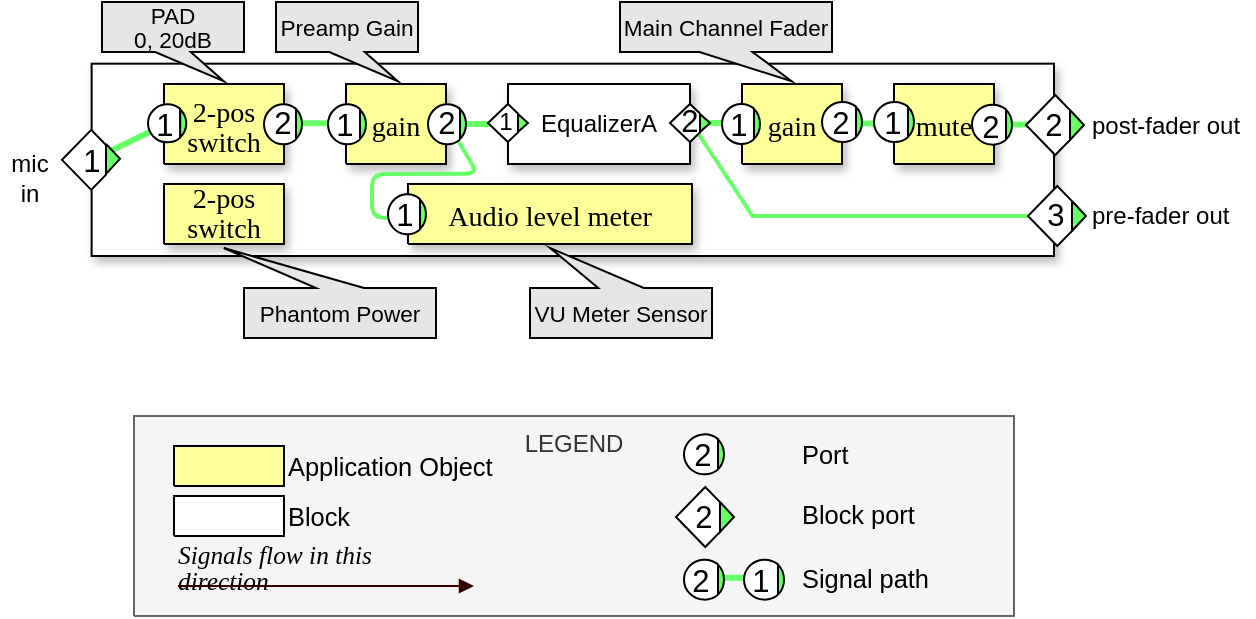 <mxfile version="19.0.3" type="device"><diagram name="Figure 3 &amp; 4" id="Signal_Flow"><mxGraphModel dx="670" dy="410" grid="1" gridSize="10" guides="1" tooltips="1" connect="1" arrows="1" fold="1" page="1" pageScale="1" pageWidth="850" pageHeight="1100" math="0" shadow="0"><root><mxCell id="0"/><mxCell id="1" parent="0"/><mxCell id="McbjARNoARhfpLXYjl_W-199" value="" style="rounded=0;whiteSpace=wrap;html=1;shadow=1;sketch=0;" parent="1" vertex="1"><mxGeometry x="158.81" y="263.84" width="481.19" height="96.16" as="geometry"/></mxCell><mxCell id="2" value="&lt;div style=&quot;font-size: 12px;&quot;&gt;&lt;p style=&quot;margin: 0px; text-indent: 0px; direction: ltr; font-size: 12px;&quot;&gt;&lt;font style=&quot;font-size: 12px; font-family: Arial; color: rgb(0, 0, 0); direction: ltr; letter-spacing: 0px; line-height: 100%; opacity: 1;&quot;&gt;post-fader out&lt;br style=&quot;font-size: 12px;&quot;&gt;&lt;/font&gt;&lt;/p&gt;&lt;/div&gt;" style="verticalAlign=middle;align=left;vsdxID=124;fillColor=none;gradientColor=none;shape=stencil(nZBLDoAgDERP0z3SIyjew0SURgSD+Lu9kMZoXLhwN9O+tukAlrNpJg1SzDH4QW/URgNYgZTkjA4UkwJUgGXng+6DX1zLfmoymdXo17xh5zmRJ6Q42BWCfc2oJfdAr+Yv+AP9Cb7OJ3H/2JG1HNGz/84klThPVCc=);strokeColor=none;spacingBottom=-1;points=[];labelBackgroundColor=none;rounded=0;html=1;whiteSpace=wrap;fontSize=12;" parent="1" vertex="1"><mxGeometry x="657" y="284" width="83" height="20" as="geometry"/></mxCell><mxCell id="4" value="&lt;div style=&quot;font-size: 1px&quot;&gt;&lt;font style=&quot;font-size:14.11px;font-family:Arial Narrow;color:#000000;direction:ltr;letter-spacing:0px;line-height:100%;opacity:1&quot;&gt;2-pos switch&lt;br&gt;&lt;/font&gt;&lt;/div&gt;" style="verticalAlign=middle;align=center;vsdxID=126;fillColor=#ffff99;gradientColor=none;shape=stencil(nZBLDoAgDERP0z3SIyjew0SURgSD+Lu9kMZoXLhwN9O+tukAlrNpJg1SzDH4QW/URgNYgZTkjA4UkwJUgGXng+6DX1zLfmoymdXo17xh5zmRJ6Q42BWCfc2oJfdAr+Yv+AP9Cb7OJ3H/2JG1HNGz/84klThPVCc=);strokeColor=#000000;spacingBottom=-1;spacingLeft=-3;spacingRight=-3;points=[[0.5,0,0]];labelBackgroundColor=none;rounded=0;html=1;whiteSpace=wrap;shadow=1;" parent="1" vertex="1"><mxGeometry x="195" y="274" width="60" height="40" as="geometry"/></mxCell><mxCell id="5" value="&lt;div style=&quot;font-size: 1px&quot;&gt;&lt;font style=&quot;font-size:14.11px;font-family:Arial Narrow;color:#000000;direction:ltr;letter-spacing:0px;line-height:100%;opacity:1&quot;&gt;gain&lt;br/&gt;&lt;/font&gt;&lt;/div&gt;" style="verticalAlign=middle;align=center;vsdxID=128;fillColor=#ffff99;gradientColor=none;shape=stencil(nZBLDoAgDERP0z3SIyjew0SURgSD+Lu9kMZoXLhwN9O+tukAlrNpJg1SzDH4QW/URgNYgZTkjA4UkwJUgGXng+6DX1zLfmoymdXo17xh5zmRJ6Q42BWCfc2oJfdAr+Yv+AP9Cb7OJ3H/2JG1HNGz/84klThPVCc=);strokeColor=#000000;spacingBottom=-1;spacingLeft=-3;spacingRight=-3;points=[[0.5,0,0]];labelBackgroundColor=#ffff99;rounded=0;html=1;whiteSpace=wrap;shadow=1;" parent="1" vertex="1"><mxGeometry x="286" y="274" width="50" height="40" as="geometry"/></mxCell><mxCell id="7" value="&lt;div style=&quot;font-size: 1px&quot;&gt;&lt;font style=&quot;font-size:14.11px;font-family:Arial Narrow;color:#000000;direction:ltr;letter-spacing:0px;line-height:100%;opacity:1&quot;&gt;gain&lt;br/&gt;&lt;/font&gt;&lt;/div&gt;" style="verticalAlign=middle;align=center;vsdxID=131;fillColor=#ffff99;gradientColor=none;shape=stencil(nZBLDoAgDERP0z3SIyjew0SURgSD+Lu9kMZoXLhwN9O+tukAlrNpJg1SzDH4QW/URgNYgZTkjA4UkwJUgGXng+6DX1zLfmoymdXo17xh5zmRJ6Q42BWCfc2oJfdAr+Yv+AP9Cb7OJ3H/2JG1HNGz/84klThPVCc=);strokeColor=#000000;spacingBottom=-1;spacingLeft=-3;spacingRight=-3;points=[[0.5,0,0]];labelBackgroundColor=#ffff99;rounded=0;html=1;whiteSpace=wrap;shadow=1;" parent="1" vertex="1"><mxGeometry x="484" y="274" width="50" height="40" as="geometry"/></mxCell><mxCell id="8" value="&lt;div style=&quot;font-size: 12px;&quot;&gt;&lt;font style=&quot;font-size: 12px; font-family: Arial; color: rgb(0, 0, 0); direction: ltr; letter-spacing: 0px; line-height: 100%; opacity: 1;&quot;&gt;mic&lt;br style=&quot;font-size: 12px;&quot;&gt;in&lt;br style=&quot;font-size: 12px;&quot;&gt;&lt;/font&gt;&lt;/div&gt;" style="verticalAlign=middle;align=center;vsdxID=134;fillColor=none;gradientColor=none;shape=stencil(nZBLDoAgDERP0z3SIyjew0SURgSD+Lu9kMZoXLhwN9O+tukAlrNpJg1SzDH4QW/URgNYgZTkjA4UkwJUgGXng+6DX1zLfmoymdXo17xh5zmRJ6Q42BWCfc2oJfdAr+Yv+AP9Cb7OJ3H/2JG1HNGz/84klThPVCc=);strokeColor=none;spacingBottom=-1;spacingLeft=-3;spacingRight=-3;points=[];labelBackgroundColor=none;rounded=0;html=1;whiteSpace=wrap;fontSize=12;" parent="1" vertex="1"><mxGeometry x="113" y="305" width="30" height="30" as="geometry"/></mxCell><mxCell id="9" value="&lt;div style=&quot;font-size: 1px&quot;&gt;&lt;font style=&quot;font-size:11.29px;font-family:Arial;color:#000000;direction:ltr;letter-spacing:0px;line-height:100%;opacity:1&quot;&gt;PAD&lt;br/&gt;0, 20dB&lt;br/&gt;&lt;/font&gt;&lt;/div&gt;" style="verticalAlign=middle;align=center;vsdxID=140;fillColor=#E6E6E6;gradientColor=none;shape=stencil(lZPRDoMgDEW/pq8EaZi+O/cfJuIkc2LQue3vByNzm4mkvLXl9AZuKWA5dfWoQPBptuai7rqZO8AjCKGHTlk9uwiwAixbY9XZmtvQhHysPemjq1m8wiP0cd8h+DNkmDP5LpwC2+thl+X74CpDYCVZ9SDoqhkny27RuAdbWiYorw8g0Z+c5kWULiTLs39cFgwxYYJR/YSLpzhCdzo+QRd8v3+r+z5sz+/5dl1cKawaVi8=);strokeColor=#000000;spacingBottom=-1;points=[];labelBackgroundColor=none;rounded=0;html=1;whiteSpace=wrap;" parent="1" vertex="1"><mxGeometry x="164" y="233" width="71" height="25" as="geometry"/></mxCell><mxCell id="10" value="&lt;div style=&quot;font-size: 1px&quot;&gt;&lt;font style=&quot;font-size:14.11px;font-family:Arial Narrow;color:#000000;direction:ltr;letter-spacing:0px;line-height:100%;opacity:1&quot;&gt;mute&lt;br/&gt;&lt;/font&gt;&lt;/div&gt;" style="verticalAlign=middle;align=center;vsdxID=141;fillColor=#ffff99;gradientColor=none;shape=stencil(nZBLDoAgDERP0z3SIyjew0SURgSD+Lu9kMZoXLhwN9O+tukAlrNpJg1SzDH4QW/URgNYgZTkjA4UkwJUgGXng+6DX1zLfmoymdXo17xh5zmRJ6Q42BWCfc2oJfdAr+Yv+AP9Cb7OJ3H/2JG1HNGz/84klThPVCc=);strokeColor=#000000;spacingBottom=-1;spacingLeft=-3;spacingRight=-3;points=[[1,0.5,0]];labelBackgroundColor=#ffff99;rounded=0;html=1;whiteSpace=wrap;shadow=1;" parent="1" vertex="1"><mxGeometry x="560" y="274" width="50" height="40" as="geometry"/></mxCell><mxCell id="11" value="&lt;div style=&quot;font-size: 1px&quot;&gt;&lt;font style=&quot;font-size:14.11px;font-family:Arial Narrow;color:#000000;direction:ltr;letter-spacing:0px;line-height:100%;opacity:1&quot;&gt;2-pos switch&lt;br/&gt;&lt;/font&gt;&lt;/div&gt;" style="verticalAlign=middle;align=center;vsdxID=147;fillColor=#ffff99;gradientColor=none;shape=stencil(nZBLDoAgDERP0z3SIyjew0SURgSD+Lu9kMZoXLhwN9O+tukAlrNpJg1SzDH4QW/URgNYgZTkjA4UkwJUgGXng+6DX1zLfmoymdXo17xh5zmRJ6Q42BWCfc2oJfdAr+Yv+AP9Cb7OJ3H/2JG1HNGz/84klThPVCc=);strokeColor=#000000;spacingBottom=2;spacingLeft=-3;spacingRight=-3;points=[[0.5,1,0]];labelBackgroundColor=none;rounded=0;html=1;whiteSpace=wrap;shadow=1;" parent="1" vertex="1"><mxGeometry x="195" y="324" width="60" height="30" as="geometry"/></mxCell><mxCell id="12" value="&lt;div style=&quot;font-size: 1px&quot;&gt;&lt;font style=&quot;font-size:11.29px;font-family:Arial;color:#000000;direction:ltr;letter-spacing:0px;line-height:100%;opacity:1&quot;&gt;Preamp Gain&lt;br/&gt;&lt;/font&gt;&lt;/div&gt;" style="verticalAlign=middle;align=center;vsdxID=148;fillColor=#E6E6E6;gradientColor=none;shape=stencil(lZPRDoMgDEW/pq8EaZi+O/cfJuIkc2LQue3vByNzm4mkvLXl9AZuKWA5dfWoQPBptuai7rqZO8AjCKGHTlk9uwiwAixbY9XZmtvQhHysPemjq1m8wiP0cd8h+DNkmDP5LpwC2+thl+X74CpDYCVZ9SDoqhkny27RuAdbWiYorw8g0Z+c5kWULiTLs39cFgwxYYJR/YSLpzhCdzo+QRd8v3+r+z5sz+/5dl1cKawaVi8=);strokeColor=#000000;spacingBottom=-1;points=[];labelBackgroundColor=none;rounded=0;html=1;whiteSpace=wrap;" parent="1" vertex="1"><mxGeometry x="251" y="233" width="71" height="25" as="geometry"/></mxCell><mxCell id="13" value="&lt;div style=&quot;font-size: 1px&quot;&gt;&lt;font style=&quot;font-size:11.29px;font-family:Arial;color:#000000;direction:ltr;letter-spacing:0px;line-height:100%;opacity:1&quot;&gt;Main Channel Fader&lt;br/&gt;&lt;/font&gt;&lt;/div&gt;" style="verticalAlign=middle;align=center;vsdxID=149;fillColor=#E6E6E6;gradientColor=none;shape=stencil(lZPdDsIgDIWfprcL0qDzes73WDImxDkWtvnz9oLEaUhGyl1bvp7AKQWsJtWMEjibZmuu8qHbWQGegHM9KGn17CLAGrDqjJUXa5ahDfnYeNJHN3P3Cs/Qx3wHZ6+Q4aEQn8I5sL0eNlm2Da4yBFaQVfecrrpjZNkYTXsQ0yJDeX0Aif7mNC+SdMmKY4SLskDMmGBSP+PiOY7QnU5P0AW/79/pvg/b838er4srhVXD+g0=);strokeColor=#000000;spacingBottom=-1;points=[];labelBackgroundColor=none;rounded=0;html=1;whiteSpace=wrap;" parent="1" vertex="1"><mxGeometry x="423" y="233" width="106" height="25" as="geometry"/></mxCell><mxCell id="14" value="&lt;div style=&quot;font-size: 1px&quot;&gt;&lt;font style=&quot;font-size:11.29px;font-family:Arial;color:#000000;direction:ltr;letter-spacing:0px;line-height:100%;opacity:1&quot;&gt;Phantom Power&lt;br/&gt;&lt;/font&gt;&lt;/div&gt;" style="verticalAlign=middle;align=center;vsdxID=150;fillColor=#E6E6E6;gradientColor=none;shape=stencil(lZPdDsIgDIWfhsstjAb1fs73WDImRISF4d/bCxKnYkbgri1fT+CUImhn3k8METxbo0/sJgbLEewRIUJxZoR1EYIOQTtqw45GX9QQ8qn3pI/O+uoV7qEP+w6CHyGDbU1fhUNgpVCrLF4HF5kMtmpwTeGHrnYJfkPytRucfeUYTTsR07RAeXlAFv3O87xI0rRA+W+CSbpAuMSLfI/Ts3PB5/uPQsqwPd/n8bq4Ulg16J4=);strokeColor=#000000;spacingBottom=-1;points=[];labelBackgroundColor=none;rounded=0;html=1;whiteSpace=wrap;" parent="1" vertex="1"><mxGeometry x="235" y="376" width="96" height="25" as="geometry"/></mxCell><mxCell id="15" value="&lt;div style=&quot;font-size: 1px&quot;&gt;&lt;font style=&quot;font-size:14.11px;font-family:Arial Narrow;color:#000000;direction:ltr;letter-spacing:0px;line-height:100%;opacity:1&quot;&gt;Audio level meter&lt;br/&gt;&lt;/font&gt;&lt;/div&gt;" style="verticalAlign=middle;align=center;vsdxID=151;fillColor=#ffff99;gradientColor=none;shape=stencil(nZBLDoAgDERP0z3SIyjew0SURgSD+Lu9kMZoXLhwN9O+tukAlrNpJg1SzDH4QW/URgNYgZTkjA4UkwJUgGXng+6DX1zLfmoymdXo17xh5zmRJ6Q42BWCfc2oJfdAr+Yv+AP9Cb7OJ3H/2JG1HNGz/84klThPVCc=);strokeColor=#000000;spacingBottom=-1;spacingLeft=-3;spacingRight=-3;points=[[0.5,1,0]];labelBackgroundColor=#ffff99;rounded=0;html=1;whiteSpace=wrap;shadow=1;" parent="1" vertex="1"><mxGeometry x="317" y="324" width="142" height="30" as="geometry"/></mxCell><mxCell id="16" value="&lt;div style=&quot;font-size: 1px&quot;&gt;&lt;font style=&quot;font-size:11.29px;font-family:Arial;color:#000000;direction:ltr;letter-spacing:0px;line-height:100%;opacity:1&quot;&gt;VU Meter Sensor&lt;br/&gt;&lt;/font&gt;&lt;/div&gt;" style="verticalAlign=middle;align=center;vsdxID=155;fillColor=#E6E6E6;gradientColor=none;shape=stencil(lZPdDsIgDIWfhksXoEG9n/M9lowJEWFhmz9vL0icihmBu7Z8PYFTiqAeRTtwRPE4WXPmN9lNAsEBUSq14FZOLkLQIKh7Y/nJmll3IR9aT/roYq5e4R76sO+g+BEy2FXsVTgGVkm9yuJ1cJHJYAmpCPmBN/sEvqUF0jj7xjGaNiKmWYHy8oAs+p3neZGkWYHy3wCTdIFwiRf5Hqdn54LP7++lUmF5vs/jbXGlsGnQPAE=);strokeColor=#000000;spacingBottom=-1;points=[];labelBackgroundColor=none;rounded=0;html=1;whiteSpace=wrap;" parent="1" vertex="1"><mxGeometry x="378" y="376" width="91" height="25" as="geometry"/></mxCell><mxCell id="17" value="&lt;div style=&quot;font-size: 12px;&quot;&gt;&lt;p style=&quot;margin: 0px; text-indent: 0px; direction: ltr; font-size: 12px;&quot;&gt;&lt;font style=&quot;font-size: 12px; font-family: Arial; color: rgb(0, 0, 0); direction: ltr; letter-spacing: 0px; line-height: 100%; opacity: 1;&quot;&gt;pre-fader out&lt;br style=&quot;font-size: 12px;&quot;&gt;&lt;/font&gt;&lt;/p&gt;&lt;/div&gt;" style="verticalAlign=middle;align=left;vsdxID=338;fillColor=none;gradientColor=none;shape=stencil(nZBLDoAgDERP0z3SIyjew0SURgSD+Lu9kMZoXLhwN9O+tukAlrNpJg1SzDH4QW/URgNYgZTkjA4UkwJUgGXng+6DX1zLfmoymdXo17xh5zmRJ6Q42BWCfc2oJfdAr+Yv+AP9Cb7OJ3H/2JG1HNGz/84klThPVCc=);strokeColor=none;spacingBottom=-1;points=[];labelBackgroundColor=none;rounded=0;html=1;whiteSpace=wrap;fontSize=12;" parent="1" vertex="1"><mxGeometry x="657" y="329.5" width="73" height="20" as="geometry"/></mxCell><mxCell id="46" style="vsdxID=413;fillColor=#FFFFFF;gradientColor=none;shape=stencil(jZHdDoIwDIWfZrdLWRlk14gvwBMQmW5RGRn4+/SOVQ0zIfGuPf3O2pwxrEbTDpoJGCfvjvpmu8kw3DAhbG+0t1OoGNYMq73z+uDdpe+oH9pACoiK7siTzbSA1u8a+9SkFRwlyeQ7u+u8705TRJ4jjR/vNwBivyX8ZPsFDgmqFJfqX1gix2Id/qz94oKrch0vM56XiSG5OhQxn9hQtMvZb5ZBon/A+gU=);strokeColor=#66ff66;strokeWidth=2;spacingBottom=-1;points=[];labelBackgroundColor=#ffffff;rounded=1;html=1;whiteSpace=wrap;" parent="1" vertex="1"><mxGeometry x="299" y="294" width="53" height="47" as="geometry"/></mxCell><mxCell id="55" style="vsdxID=416;fillColor=#FFFFFF;gradientColor=none;shape=stencil(UzV2Ls5ILEhVNTIoLinKz04tz0wpyVA1dlE1MsrMy0gtyiwBslSNXVWNndPyi1LTi/JL81Ig/IJEkEoQKze/DGRCBUSfAUiHkUElMs8NojAnMw9JoaGZnpk5imJDA3zKDQzwKQYyEC6CeAZZDt31QCGIz41dAQ==);strokeColor=#66ff66;strokeWidth=2;spacingBottom=-1;points=[];labelBackgroundColor=#ffffff;rounded=0;html=1;whiteSpace=wrap;" parent="1" vertex="1"><mxGeometry x="459" y="294" width="182" height="46" as="geometry"/></mxCell><mxCell id="175" style="vsdxID=417;edgeStyle=none;startArrow=none;endArrow=none;startSize=5;endSize=5;strokeWidth=3;strokeColor=#66ff66;spacingTop=0;spacingBottom=-1;spacingLeft=-3;spacingRight=-3;verticalAlign=middle;html=1;labelBackgroundColor=#ffff99;rounded=0;" parent="1" edge="1"><mxGeometry relative="1" as="geometry"><mxPoint x="159" y="312" as="sourcePoint"/><mxPoint x="194" y="295" as="targetPoint"/></mxGeometry></mxCell><mxCell id="66" style="vsdxID=418;fillColor=none;gradientColor=none;strokeColor=none;spacingBottom=-1;points=[];labelBackgroundColor=none;rounded=0;html=1;whiteSpace=wrap;" parent="1" vertex="1"><mxGeometry x="144" y="296.92" width="30" height="30" as="geometry"/></mxCell><mxCell id="67" style="vsdxID=419;fillColor=#66ff66;gradientColor=none;shape=stencil(UzV2Ls5ILEhVNTIoLinKz04tz0wpyVA1dlE1MsrMy0gtyiwBslSNXVWNndPyi1LTi/JL81Ig/IJEkEoQKze/DGRCBUSfAUiHkUElMs8NojAnMw+nQkMDPEphkjDFpkQbi6IQyEC4Oi0zJwfiaWR5dF8ChSAhZOwKAA==);strokeColor=#000000;spacingBottom=-1;points=[];labelBackgroundColor=#ffffff;rounded=0;html=1;whiteSpace=wrap;" parent="66" vertex="1"><mxGeometry x="22" y="7" width="7" height="15" as="geometry"/></mxCell><mxCell id="68" style="vsdxID=420;fillColor=#FFFFFF;gradientColor=none;shape=stencil(jZHbDsIgDIafpreElR30es73WDImRISF4entBRvjDmq8+1u+/09bQNSjagcJyMfg3VFedRcUiB0gaquk1yEqEA2IundeHrw7247qoU1kUid3SQk38mWcJw/yO9VYMMyenT3hRtsJXpYs38wM/Ds8Ty5+kOvY11wf8eXQVc6q7f/4asco3vfptTF03un78p6xRX8hmgc=);strokeColor=#000000;spacingBottom=-1;points=[];labelBackgroundColor=#ffffff;rounded=0;html=1;whiteSpace=wrap;" parent="66" vertex="1"><mxGeometry width="22" height="30" as="geometry"/></mxCell><mxCell id="69" style="vsdxID=421;fillColor=none;gradientColor=none;strokeColor=none;spacingBottom=-1;points=[];labelBackgroundColor=none;rounded=0;html=1;whiteSpace=wrap;" parent="66" vertex="1"><mxGeometry width="30" height="30" as="geometry"/></mxCell><mxCell id="70" value="&lt;div style=&quot;font-size: 1px&quot;&gt;&lt;/div&gt;" style="text;vsdxID=421;fillColor=none;gradientColor=none;strokeColor=none;spacingBottom=-1;points=[];labelBackgroundColor=none;rounded=0;html=1;whiteSpace=wrap;verticalAlign=middle;align=center;;html=1;" parent="69" vertex="1"><mxGeometry x="0.25" y="-0.48" width="22.67" height="30.23" as="geometry"/></mxCell><mxCell id="71" value="&lt;div style=&quot;font-size: 1px&quot;&gt;&lt;font style=&quot;font-size:15.52px;font-family:Arial;color:#000000;direction:ltr;letter-spacing:0px;line-height:100%;opacity:1&quot;&gt;1&lt;br/&gt;&lt;/font&gt;&lt;/div&gt;" style="text;vsdxID=418;fillColor=none;gradientColor=none;strokeColor=none;spacingBottom=-1;points=[];labelBackgroundColor=none;rounded=0;html=1;whiteSpace=wrap;verticalAlign=middle;align=center;;html=1;" parent="66" vertex="1"><mxGeometry y="-0.48" width="30.48" height="30.48" as="geometry"/></mxCell><mxCell id="bUhdYa9ILkXVaoNmv0xi-199" style="vsdxID=251;edgeStyle=none;startArrow=none;endArrow=none;startSize=5;endSize=5;strokeWidth=3;strokeColor=#66ff66;spacingTop=0;spacingBottom=-1;spacingLeft=-3;spacingRight=-3;verticalAlign=middle;html=1;labelBackgroundColor=#ffff99;rounded=0;" parent="1" edge="1"><mxGeometry relative="1" as="geometry"><Array as="points"><mxPoint x="340.68" y="294.01"/><mxPoint x="361" y="294.01"/></Array><mxPoint x="340.68" y="294.01" as="sourcePoint"/><mxPoint x="360.68" y="294.001" as="targetPoint"/></mxGeometry></mxCell><mxCell id="187" style="vsdxID=353;edgeStyle=none;startArrow=none;endArrow=none;startSize=5;endSize=5;strokeWidth=3;strokeColor=#66ff66;spacingTop=0;spacingBottom=-1;spacingLeft=-3;spacingRight=-3;verticalAlign=middle;html=1;labelBackgroundColor=#ffff99;rounded=0;" parent="1" edge="1"><mxGeometry relative="1" as="geometry"><Array as="points"/><mxPoint x="539" y="293.74" as="sourcePoint"/><mxPoint x="560" y="293.74" as="targetPoint"/></mxGeometry></mxCell><mxCell id="bUhdYa9ILkXVaoNmv0xi-203" value="" style="group" parent="1" vertex="1" connectable="0"><mxGeometry x="524" y="282.36" width="20" height="20.64" as="geometry"/></mxCell><mxCell id="30" style="vsdxID=355;fillColor=#FFFFFF;gradientColor=none;shape=stencil(hVBLDsIgED0NS5oppFbXVe9BLG2JWJoBbb294JBIXOjuzbzPTB6TnZ/UopkAH9Bd9Wr6MDF5ZEKYedJoQkRMnpjsBod6RHefe5oXlZQJ3dwjJWzkqwGSR8CT5n1bHeR7cya5NfMPeS0qaEu5wktkMct3UDUNGTA7mhzw9z5sXG3Gc3RBBeNm4rPaKhw1j8f4YNWYo4jyq9ZLsYbyvQg+TQzGWiqy5L+biytqXZ5e);strokeColor=#000000;spacingBottom=-1;points=[];labelBackgroundColor=#ffffff;rounded=0;html=1;whiteSpace=wrap;" parent="bUhdYa9ILkXVaoNmv0xi-203" vertex="1"><mxGeometry y="0.64" width="17" height="20" as="geometry"/></mxCell><mxCell id="31" style="vsdxID=356;fillColor=#66ff66;gradientColor=none;shape=stencil(jVBBDsIgEHwNRwyF2Nhzrf8glrYbEZoFbf29kCXRqgdvMzszCztMtWHSs2FShIj+Yhbo48TUkUkJbjIIMSGmOqbawaMZ0d9cT3zW2ZnR1d/zhpVyIiekeBCrBPETWTWek4bFKg/1rqnJjyVQ73dNRaOfCwtbuV4hcPRRR/Buo1mNo+HpKT5YPW6ksBgzf43L5yy4f+9I4HX/ANZSfe/6Z19pRF2r7gk=);strokeColor=#000000;spacingBottom=-1;points=[];labelBackgroundColor=#ffffff;rounded=0;html=1;whiteSpace=wrap;" parent="bUhdYa9ILkXVaoNmv0xi-203" vertex="1"><mxGeometry x="17" y="3.14" width="3" height="15" as="geometry"/></mxCell><mxCell id="32" value="&lt;div style=&quot;font-size: 1px&quot;&gt;&lt;font style=&quot;font-size:15.52px;font-family:Arial;color:#000000;direction:ltr;letter-spacing:0px;line-height:100%;opacity:1&quot;&gt;2&lt;br/&gt;&lt;/font&gt;&lt;/div&gt;" style="text;vsdxID=354;fillColor=none;gradientColor=none;strokeColor=none;spacingBottom=-1;points=[];labelBackgroundColor=none;rounded=0;html=1;whiteSpace=wrap;verticalAlign=middle;align=center;;html=1;" parent="bUhdYa9ILkXVaoNmv0xi-203" vertex="1"><mxGeometry x="1" width="17.3" height="20.64" as="geometry"/></mxCell><mxCell id="bUhdYa9ILkXVaoNmv0xi-204" value="" style="group" parent="1" vertex="1" connectable="0"><mxGeometry x="550" y="282.36" width="20" height="20.64" as="geometry"/></mxCell><mxCell id="34" style="vsdxID=358;fillColor=#FFFFFF;gradientColor=none;shape=stencil(hVBLDsIgED0NS5oppFbXVe9BLG2JWJoBbb294JBIXOjuzbzPTB6TnZ/UopkAH9Bd9Wr6MDF5ZEKYedJoQkRMnpjsBod6RHefe5oXlZQJ3dwjJWzkqwGSR8CT5n1bHeR7cya5NfMPeS0qaEu5wktkMct3UDUNGTA7mhzw9z5sXG3Gc3RBBeNm4rPaKhw1j8f4YNWYo4jyq9ZLsYbyvQg+TQzGWiqy5L+biytqXZ5e);strokeColor=#000000;spacingBottom=-1;points=[];labelBackgroundColor=#ffffff;rounded=0;html=1;whiteSpace=wrap;" parent="bUhdYa9ILkXVaoNmv0xi-204" vertex="1"><mxGeometry y="0.64" width="17" height="20" as="geometry"/></mxCell><mxCell id="35" style="vsdxID=359;fillColor=#66ff66;gradientColor=none;shape=stencil(jVBBDsIgEHwNRwyF2Nhzrf8glrYbEZoFbf29kCXRqgdvMzszCztMtWHSs2FShIj+Yhbo48TUkUkJbjIIMSGmOqbawaMZ0d9cT3zW2ZnR1d/zhpVyIiekeBCrBPETWTWek4bFKg/1rqnJjyVQ73dNRaOfCwtbuV4hcPRRR/Buo1mNo+HpKT5YPW6ksBgzf43L5yy4f+9I4HX/ANZSfe/6Z19pRF2r7gk=);strokeColor=#000000;spacingBottom=-1;points=[];labelBackgroundColor=#ffffff;rounded=0;html=1;whiteSpace=wrap;" parent="bUhdYa9ILkXVaoNmv0xi-204" vertex="1"><mxGeometry x="17" y="3.14" width="3" height="15" as="geometry"/></mxCell><mxCell id="36" value="&lt;div style=&quot;font-size: 1px&quot;&gt;&lt;font style=&quot;font-size:15.52px;font-family:Arial;color:#000000;direction:ltr;letter-spacing:0px;line-height:100%;opacity:1&quot;&gt;1&lt;br/&gt;&lt;/font&gt;&lt;/div&gt;" style="text;vsdxID=357;fillColor=none;gradientColor=none;strokeColor=none;spacingBottom=-1;points=[];labelBackgroundColor=none;rounded=0;html=1;whiteSpace=wrap;verticalAlign=middle;align=center;;html=1;" parent="bUhdYa9ILkXVaoNmv0xi-204" vertex="1"><mxGeometry x="1" width="17.3" height="20.64" as="geometry"/></mxCell><mxCell id="bUhdYa9ILkXVaoNmv0xi-214" style="vsdxID=353;edgeStyle=none;startArrow=none;endArrow=none;startSize=5;endSize=5;strokeWidth=3;strokeColor=#66ff66;spacingTop=0;spacingBottom=-1;spacingLeft=-3;spacingRight=-3;verticalAlign=middle;html=1;labelBackgroundColor=#ffff99;rounded=0;" parent="1" edge="1"><mxGeometry relative="1" as="geometry"><Array as="points"/><mxPoint x="610" y="294.26" as="sourcePoint"/><mxPoint x="631" y="294.26" as="targetPoint"/></mxGeometry></mxCell><mxCell id="bUhdYa9ILkXVaoNmv0xi-206" value="" style="group" parent="1" vertex="1" connectable="0"><mxGeometry x="599" y="283.68" width="20" height="20.64" as="geometry"/></mxCell><mxCell id="bUhdYa9ILkXVaoNmv0xi-207" style="vsdxID=355;fillColor=#FFFFFF;gradientColor=none;shape=stencil(hVBLDsIgED0NS5oppFbXVe9BLG2JWJoBbb294JBIXOjuzbzPTB6TnZ/UopkAH9Bd9Wr6MDF5ZEKYedJoQkRMnpjsBod6RHefe5oXlZQJ3dwjJWzkqwGSR8CT5n1bHeR7cya5NfMPeS0qaEu5wktkMct3UDUNGTA7mhzw9z5sXG3Gc3RBBeNm4rPaKhw1j8f4YNWYo4jyq9ZLsYbyvQg+TQzGWiqy5L+biytqXZ5e);strokeColor=#000000;spacingBottom=-1;points=[];labelBackgroundColor=#ffffff;rounded=0;html=1;whiteSpace=wrap;" parent="bUhdYa9ILkXVaoNmv0xi-206" vertex="1"><mxGeometry y="0.64" width="17" height="20" as="geometry"/></mxCell><mxCell id="bUhdYa9ILkXVaoNmv0xi-208" style="vsdxID=356;fillColor=#66ff66;gradientColor=none;shape=stencil(jVBBDsIgEHwNRwyF2Nhzrf8glrYbEZoFbf29kCXRqgdvMzszCztMtWHSs2FShIj+Yhbo48TUkUkJbjIIMSGmOqbawaMZ0d9cT3zW2ZnR1d/zhpVyIiekeBCrBPETWTWek4bFKg/1rqnJjyVQ73dNRaOfCwtbuV4hcPRRR/Buo1mNo+HpKT5YPW6ksBgzf43L5yy4f+9I4HX/ANZSfe/6Z19pRF2r7gk=);strokeColor=#000000;spacingBottom=-1;points=[];labelBackgroundColor=#ffffff;rounded=0;html=1;whiteSpace=wrap;" parent="bUhdYa9ILkXVaoNmv0xi-206" vertex="1"><mxGeometry x="17" y="3.14" width="3" height="15" as="geometry"/></mxCell><mxCell id="bUhdYa9ILkXVaoNmv0xi-209" value="&lt;div style=&quot;font-size: 1px&quot;&gt;&lt;font style=&quot;font-size:15.52px;font-family:Arial;color:#000000;direction:ltr;letter-spacing:0px;line-height:100%;opacity:1&quot;&gt;2&lt;br/&gt;&lt;/font&gt;&lt;/div&gt;" style="text;vsdxID=354;fillColor=none;gradientColor=none;strokeColor=none;spacingBottom=-1;points=[];labelBackgroundColor=none;rounded=0;html=1;whiteSpace=wrap;verticalAlign=middle;align=center;;html=1;" parent="bUhdYa9ILkXVaoNmv0xi-206" vertex="1"><mxGeometry x="1" width="17.3" height="20.64" as="geometry"/></mxCell><mxCell id="bUhdYa9ILkXVaoNmv0xi-215" value="" style="group" parent="1" vertex="1" connectable="0"><mxGeometry x="625" y="278.5" width="30" height="31" as="geometry"/></mxCell><mxCell id="24" style="vsdxID=331;fillColor=#FFFFFF;gradientColor=none;shape=stencil(jZHbDsIgDIafpreElR30es73WDImRISF4entBRvjDmq8+1u+/09bQNSjagcJyMfg3VFedRcUiB0gaquk1yEqEA2IundeHrw7247qoU1kUid3SQk38mWcJw/yO9VYMMyenT3hRtsJXpYs38wM/Ds8Ty5+kOvY11wf8eXQVc6q7f/4asco3vfptTF03un78p6xRX8hmgc=);strokeColor=#000000;spacingBottom=-1;points=[];labelBackgroundColor=#ffffff;rounded=0;html=1;whiteSpace=wrap;" parent="bUhdYa9ILkXVaoNmv0xi-215" vertex="1"><mxGeometry x="1" y="1" width="22" height="30" as="geometry"/></mxCell><mxCell id="bUhdYa9ILkXVaoNmv0xi-213" style="vsdxID=330;fillColor=#66ff66;gradientColor=none;shape=stencil(UzV2Ls5ILEhVNTIoLinKz04tz0wpyVA1dlE1MsrMy0gtyiwBslSNXVWNndPyi1LTi/JL81Ig/IJEkEoQKze/DGRCBUSfAUiHkUElMs8NojAnMw+nQkMDPEphkjDFpkQbi6IQyEC4Oi0zJwfiaWR5dF8ChSAhZOwKAA==);strokeColor=#000000;spacingBottom=-1;points=[];labelBackgroundColor=#ffffff;rounded=0;html=1;whiteSpace=wrap;" parent="bUhdYa9ILkXVaoNmv0xi-215" vertex="1"><mxGeometry x="23" y="8.5" width="7" height="15" as="geometry"/></mxCell><mxCell id="25" style="vsdxID=332;fillColor=none;gradientColor=none;strokeColor=none;spacingBottom=-1;points=[];labelBackgroundColor=none;rounded=0;html=1;whiteSpace=wrap;" parent="bUhdYa9ILkXVaoNmv0xi-215" vertex="1"><mxGeometry width="30" height="30" as="geometry"/></mxCell><mxCell id="26" value="&lt;div style=&quot;font-size: 1px&quot;&gt;&lt;/div&gt;" style="text;vsdxID=332;fillColor=none;gradientColor=none;strokeColor=none;spacingBottom=-1;points=[];labelBackgroundColor=none;rounded=0;html=1;whiteSpace=wrap;verticalAlign=middle;align=center;;html=1;" parent="25" vertex="1"><mxGeometry x="0.25" y="-0.48" width="22.67" height="30.23" as="geometry"/></mxCell><mxCell id="27" value="&lt;div style=&quot;font-size: 1px&quot;&gt;&lt;font style=&quot;font-size:15.52px;font-family:Arial;color:#000000;direction:ltr;letter-spacing:0px;line-height:100%;opacity:1&quot;&gt;2&lt;br/&gt;&lt;/font&gt;&lt;/div&gt;" style="verticalAlign=middle;align=center;vsdxID=329;fillColor=none;gradientColor=none;strokeColor=none;spacingBottom=-1;points=[];labelBackgroundColor=none;rounded=0;html=1;whiteSpace=wrap;" parent="25" vertex="1"><mxGeometry y="-0.5" width="30" height="30" as="geometry"/></mxCell><mxCell id="bUhdYa9ILkXVaoNmv0xi-223" value="" style="group" parent="1" vertex="1" connectable="0"><mxGeometry x="626" y="324" width="30" height="31" as="geometry"/></mxCell><mxCell id="bUhdYa9ILkXVaoNmv0xi-218" style="vsdxID=331;fillColor=#FFFFFF;gradientColor=none;shape=stencil(jZHbDsIgDIafpreElR30es73WDImRISF4entBRvjDmq8+1u+/09bQNSjagcJyMfg3VFedRcUiB0gaquk1yEqEA2IundeHrw7247qoU1kUid3SQk38mWcJw/yO9VYMMyenT3hRtsJXpYs38wM/Ds8Ty5+kOvY11wf8eXQVc6q7f/4asco3vfptTF03un78p6xRX8hmgc=);strokeColor=#000000;spacingBottom=-1;points=[];labelBackgroundColor=#ffffff;rounded=0;html=1;whiteSpace=wrap;" parent="bUhdYa9ILkXVaoNmv0xi-223" vertex="1"><mxGeometry x="1" y="1" width="22" height="30" as="geometry"/></mxCell><mxCell id="bUhdYa9ILkXVaoNmv0xi-219" style="vsdxID=330;fillColor=#66ff66;gradientColor=none;shape=stencil(UzV2Ls5ILEhVNTIoLinKz04tz0wpyVA1dlE1MsrMy0gtyiwBslSNXVWNndPyi1LTi/JL81Ig/IJEkEoQKze/DGRCBUSfAUiHkUElMs8NojAnMw+nQkMDPEphkjDFpkQbi6IQyEC4Oi0zJwfiaWR5dF8ChSAhZOwKAA==);strokeColor=#000000;spacingBottom=-1;points=[];labelBackgroundColor=#ffffff;rounded=0;html=1;whiteSpace=wrap;" parent="bUhdYa9ILkXVaoNmv0xi-223" vertex="1"><mxGeometry x="23" y="8.5" width="7" height="15" as="geometry"/></mxCell><mxCell id="bUhdYa9ILkXVaoNmv0xi-220" style="vsdxID=332;fillColor=none;gradientColor=none;strokeColor=none;spacingBottom=-1;points=[];labelBackgroundColor=none;rounded=0;html=1;whiteSpace=wrap;" parent="bUhdYa9ILkXVaoNmv0xi-223" vertex="1"><mxGeometry width="30" height="30" as="geometry"/></mxCell><mxCell id="bUhdYa9ILkXVaoNmv0xi-221" value="&lt;div style=&quot;font-size: 1px&quot;&gt;&lt;/div&gt;" style="text;vsdxID=332;fillColor=none;gradientColor=none;strokeColor=none;spacingBottom=-1;points=[];labelBackgroundColor=none;rounded=0;html=1;whiteSpace=wrap;verticalAlign=middle;align=center;;html=1;" parent="bUhdYa9ILkXVaoNmv0xi-220" vertex="1"><mxGeometry x="0.25" y="-0.48" width="22.67" height="30.23" as="geometry"/></mxCell><mxCell id="bUhdYa9ILkXVaoNmv0xi-222" value="&lt;div style=&quot;font-size: 1px&quot;&gt;&lt;font style=&quot;font-size:15.52px;font-family:Arial;color:#000000;direction:ltr;letter-spacing:0px;line-height:100%;opacity:1&quot;&gt;3&lt;br&gt;&lt;/font&gt;&lt;/div&gt;" style="verticalAlign=middle;align=center;vsdxID=329;fillColor=none;gradientColor=none;strokeColor=none;spacingBottom=-1;points=[];labelBackgroundColor=none;rounded=0;html=1;whiteSpace=wrap;" parent="bUhdYa9ILkXVaoNmv0xi-220" vertex="1"><mxGeometry y="-0.5" width="30" height="30" as="geometry"/></mxCell><mxCell id="bUhdYa9ILkXVaoNmv0xi-234" value="" style="group" parent="1" vertex="1" connectable="0"><mxGeometry x="327" y="283.84" width="19" height="20.32" as="geometry"/></mxCell><mxCell id="48" style="vsdxID=382;fillColor=#FFFFFF;gradientColor=none;shape=stencil(hVBLDsIgED0NS5oppFbXVe9BLG2JWJoBbb294JBIXOjuzbzPTB6TnZ/UopkAH9Bd9Wr6MDF5ZEKYedJoQkRMnpjsBod6RHefe5oXlZQJ3dwjJWzkqwGSR8CT5n1bHeR7cya5NfMPeS0qaEu5wktkMct3UDUNGTA7mhzw9z5sXG3Gc3RBBeNm4rPaKhw1j8f4YNWYo4jyq9ZLsYbyvQg+TQzGWiqy5L+biytqXZ5e);strokeColor=#000000;spacingBottom=-1;points=[];labelBackgroundColor=#ffffff;rounded=0;html=1;whiteSpace=wrap;" parent="bUhdYa9ILkXVaoNmv0xi-234" vertex="1"><mxGeometry y="0.32" width="16" height="20" as="geometry"/></mxCell><mxCell id="bUhdYa9ILkXVaoNmv0xi-196" value="" style="group" parent="bUhdYa9ILkXVaoNmv0xi-234" vertex="1" connectable="0"><mxGeometry width="19" height="20.32" as="geometry"/></mxCell><mxCell id="49" style="vsdxID=383;fillColor=#66ff66;gradientColor=none;shape=stencil(jVBBDsIgEHwNRwyF2Nhzrf8glrYbEZoFbf29kCXRqgdvMzszCztMtWHSs2FShIj+Yhbo48TUkUkJbjIIMSGmOqbawaMZ0d9cT3zW2ZnR1d/zhpVyIiekeBCrBPETWTWek4bFKg/1rqnJjyVQ73dNRaOfCwtbuV4hcPRRR/Buo1mNo+HpKT5YPW6ksBgzf43L5yy4f+9I4HX/ANZSfe/6Z19pRF2r7gk=);strokeColor=#000000;spacingBottom=-1;points=[];labelBackgroundColor=#ffffff;rounded=0;html=1;whiteSpace=wrap;" parent="bUhdYa9ILkXVaoNmv0xi-196" vertex="1"><mxGeometry x="16" y="2.66" width="3" height="15" as="geometry"/></mxCell><mxCell id="50" value="&lt;div style=&quot;font-size: 1px&quot;&gt;&lt;font style=&quot;font-size:15.52px;font-family:Arial;color:#000000;direction:ltr;letter-spacing:0px;line-height:100%;opacity:1&quot;&gt;2&lt;br/&gt;&lt;/font&gt;&lt;/div&gt;" style="text;vsdxID=381;fillColor=none;gradientColor=none;strokeColor=none;spacingBottom=-1;points=[[0.5,0.5,0]];labelBackgroundColor=none;rounded=0;html=1;whiteSpace=wrap;verticalAlign=middle;align=center;;html=1;" parent="bUhdYa9ILkXVaoNmv0xi-196" vertex="1"><mxGeometry x="1" y="-1" width="16.78" height="20.32" as="geometry"/></mxCell><mxCell id="bUhdYa9ILkXVaoNmv0xi-241" style="vsdxID=251;edgeStyle=none;startArrow=none;endArrow=none;startSize=5;endSize=5;strokeWidth=3;strokeColor=#66ff66;spacingTop=0;spacingBottom=-1;spacingLeft=-3;spacingRight=-3;verticalAlign=middle;html=1;labelBackgroundColor=#ffff99;rounded=0;" parent="1" edge="1"><mxGeometry relative="1" as="geometry"><Array as="points"><mxPoint x="260.0" y="293.59"/><mxPoint x="280.32" y="293.59"/></Array><mxPoint x="260.0" y="293.59" as="sourcePoint"/><mxPoint x="280.0" y="293.581" as="targetPoint"/></mxGeometry></mxCell><mxCell id="bUhdYa9ILkXVaoNmv0xi-197" value="" style="group" parent="1" vertex="1" connectable="0"><mxGeometry x="277" y="283.84" width="19" height="20.32" as="geometry"/></mxCell><mxCell id="176" parent="bUhdYa9ILkXVaoNmv0xi-197" vertex="1"><mxGeometry x="8" y="9.32" as="geometry"/></mxCell><mxCell id="43" style="vsdxID=395;fillColor=#FFFFFF;gradientColor=none;shape=stencil(hVBLDsIgED0NS5oppFbXVe9BLG2JWJoBbb294JBIXOjuzbzPTB6TnZ/UopkAH9Bd9Wr6MDF5ZEKYedJoQkRMnpjsBod6RHefe5oXlZQJ3dwjJWzkqwGSR8CT5n1bHeR7cya5NfMPeS0qaEu5wktkMct3UDUNGTA7mhzw9z5sXG3Gc3RBBeNm4rPaKhw1j8f4YNWYo4jyq9ZLsYbyvQg+TQzGWiqy5L+biytqXZ5e);strokeColor=#000000;spacingBottom=-1;points=[];labelBackgroundColor=#ffffff;rounded=0;html=1;whiteSpace=wrap;" parent="bUhdYa9ILkXVaoNmv0xi-197" vertex="1"><mxGeometry y="0.32" width="16" height="20" as="geometry"/></mxCell><mxCell id="44" style="vsdxID=396;fillColor=#66ff66;gradientColor=none;shape=stencil(jVBBDsIgEHwNRwyF2Nhzrf8glrYbEZoFbf29kCXRqgdvMzszCztMtWHSs2FShIj+Yhbo48TUkUkJbjIIMSGmOqbawaMZ0d9cT3zW2ZnR1d/zhpVyIiekeBCrBPETWTWek4bFKg/1rqnJjyVQ73dNRaOfCwtbuV4hcPRRR/Buo1mNo+HpKT5YPW6ksBgzf43L5yy4f+9I4HX/ANZSfe/6Z19pRF2r7gk=);strokeColor=#000000;spacingBottom=-1;points=[];labelBackgroundColor=#ffffff;rounded=0;html=1;whiteSpace=wrap;" parent="bUhdYa9ILkXVaoNmv0xi-197" vertex="1"><mxGeometry x="16" y="3" width="3" height="14.66" as="geometry"/></mxCell><mxCell id="45" value="&lt;div style=&quot;font-size: 1px&quot;&gt;&lt;font style=&quot;font-size:15.52px;font-family:Arial;color:#000000;direction:ltr;letter-spacing:0px;line-height:100%;opacity:1&quot;&gt;1&lt;br/&gt;&lt;/font&gt;&lt;/div&gt;" style="text;vsdxID=394;fillColor=none;gradientColor=none;strokeColor=none;spacingBottom=-1;points=[];labelBackgroundColor=none;rounded=0;html=1;whiteSpace=wrap;verticalAlign=middle;align=center;;html=1;" parent="bUhdYa9ILkXVaoNmv0xi-197" vertex="1"><mxGeometry width="16.78" height="20.32" as="geometry"/></mxCell><mxCell id="bUhdYa9ILkXVaoNmv0xi-235" value="" style="group" parent="1" vertex="1" connectable="0"><mxGeometry x="245" y="283.84" width="19" height="20.32" as="geometry"/></mxCell><mxCell id="bUhdYa9ILkXVaoNmv0xi-236" style="vsdxID=382;fillColor=#FFFFFF;gradientColor=none;shape=stencil(hVBLDsIgED0NS5oppFbXVe9BLG2JWJoBbb294JBIXOjuzbzPTB6TnZ/UopkAH9Bd9Wr6MDF5ZEKYedJoQkRMnpjsBod6RHefe5oXlZQJ3dwjJWzkqwGSR8CT5n1bHeR7cya5NfMPeS0qaEu5wktkMct3UDUNGTA7mhzw9z5sXG3Gc3RBBeNm4rPaKhw1j8f4YNWYo4jyq9ZLsYbyvQg+TQzGWiqy5L+biytqXZ5e);strokeColor=#000000;spacingBottom=-1;points=[];labelBackgroundColor=#ffffff;rounded=0;html=1;whiteSpace=wrap;" parent="bUhdYa9ILkXVaoNmv0xi-235" vertex="1"><mxGeometry y="0.32" width="16" height="20" as="geometry"/></mxCell><mxCell id="bUhdYa9ILkXVaoNmv0xi-237" value="" style="group" parent="bUhdYa9ILkXVaoNmv0xi-235" vertex="1" connectable="0"><mxGeometry width="19" height="20.32" as="geometry"/></mxCell><mxCell id="bUhdYa9ILkXVaoNmv0xi-238" style="vsdxID=383;fillColor=#66ff66;gradientColor=none;shape=stencil(jVBBDsIgEHwNRwyF2Nhzrf8glrYbEZoFbf29kCXRqgdvMzszCztMtWHSs2FShIj+Yhbo48TUkUkJbjIIMSGmOqbawaMZ0d9cT3zW2ZnR1d/zhpVyIiekeBCrBPETWTWek4bFKg/1rqnJjyVQ73dNRaOfCwtbuV4hcPRRR/Buo1mNo+HpKT5YPW6ksBgzf43L5yy4f+9I4HX/ANZSfe/6Z19pRF2r7gk=);strokeColor=#000000;spacingBottom=-1;points=[];labelBackgroundColor=#ffffff;rounded=0;html=1;whiteSpace=wrap;" parent="bUhdYa9ILkXVaoNmv0xi-237" vertex="1"><mxGeometry x="16" y="2.66" width="3" height="15" as="geometry"/></mxCell><mxCell id="bUhdYa9ILkXVaoNmv0xi-239" value="&lt;div style=&quot;font-size: 1px&quot;&gt;&lt;font style=&quot;font-size:15.52px;font-family:Arial;color:#000000;direction:ltr;letter-spacing:0px;line-height:100%;opacity:1&quot;&gt;2&lt;br/&gt;&lt;/font&gt;&lt;/div&gt;" style="text;vsdxID=381;fillColor=none;gradientColor=none;strokeColor=none;spacingBottom=-1;points=[[0.5,0.5,0]];labelBackgroundColor=none;rounded=0;html=1;whiteSpace=wrap;verticalAlign=middle;align=center;;html=1;" parent="bUhdYa9ILkXVaoNmv0xi-237" vertex="1"><mxGeometry x="1" y="-1" width="16.78" height="20.32" as="geometry"/></mxCell><mxCell id="bUhdYa9ILkXVaoNmv0xi-249" value="" style="group" parent="1" vertex="1" connectable="0"><mxGeometry x="307" y="328.84" width="19" height="20.32" as="geometry"/></mxCell><mxCell id="bUhdYa9ILkXVaoNmv0xi-250" parent="bUhdYa9ILkXVaoNmv0xi-249" vertex="1"><mxGeometry x="8" y="9.32" as="geometry"/></mxCell><mxCell id="bUhdYa9ILkXVaoNmv0xi-251" style="vsdxID=395;fillColor=#FFFFFF;gradientColor=none;shape=stencil(hVBLDsIgED0NS5oppFbXVe9BLG2JWJoBbb294JBIXOjuzbzPTB6TnZ/UopkAH9Bd9Wr6MDF5ZEKYedJoQkRMnpjsBod6RHefe5oXlZQJ3dwjJWzkqwGSR8CT5n1bHeR7cya5NfMPeS0qaEu5wktkMct3UDUNGTA7mhzw9z5sXG3Gc3RBBeNm4rPaKhw1j8f4YNWYo4jyq9ZLsYbyvQg+TQzGWiqy5L+biytqXZ5e);strokeColor=#000000;spacingBottom=-1;points=[];labelBackgroundColor=#ffffff;rounded=0;html=1;whiteSpace=wrap;" parent="bUhdYa9ILkXVaoNmv0xi-249" vertex="1"><mxGeometry y="0.32" width="16" height="20" as="geometry"/></mxCell><mxCell id="bUhdYa9ILkXVaoNmv0xi-252" style="vsdxID=396;fillColor=#66ff66;gradientColor=none;shape=stencil(jVBBDsIgEHwNRwyF2Nhzrf8glrYbEZoFbf29kCXRqgdvMzszCztMtWHSs2FShIj+Yhbo48TUkUkJbjIIMSGmOqbawaMZ0d9cT3zW2ZnR1d/zhpVyIiekeBCrBPETWTWek4bFKg/1rqnJjyVQ73dNRaOfCwtbuV4hcPRRR/Buo1mNo+HpKT5YPW6ksBgzf43L5yy4f+9I4HX/ANZSfe/6Z19pRF2r7gk=);strokeColor=#000000;spacingBottom=-1;points=[];labelBackgroundColor=#ffffff;rounded=0;html=1;whiteSpace=wrap;" parent="bUhdYa9ILkXVaoNmv0xi-249" vertex="1"><mxGeometry x="16" y="3" width="3" height="14.66" as="geometry"/></mxCell><mxCell id="bUhdYa9ILkXVaoNmv0xi-253" value="&lt;div style=&quot;font-size: 1px&quot;&gt;&lt;font style=&quot;font-size:15.52px;font-family:Arial;color:#000000;direction:ltr;letter-spacing:0px;line-height:100%;opacity:1&quot;&gt;1&lt;br/&gt;&lt;/font&gt;&lt;/div&gt;" style="text;vsdxID=394;fillColor=none;gradientColor=none;strokeColor=none;spacingBottom=-1;points=[];labelBackgroundColor=none;rounded=0;html=1;whiteSpace=wrap;verticalAlign=middle;align=center;;html=1;" parent="bUhdYa9ILkXVaoNmv0xi-249" vertex="1"><mxGeometry width="16.78" height="20.32" as="geometry"/></mxCell><mxCell id="McbjARNoARhfpLXYjl_W-196" value="EqualizerA" style="rounded=0;whiteSpace=wrap;html=1;shadow=1;sketch=0;" parent="1" vertex="1"><mxGeometry x="367" y="274" width="91" height="40" as="geometry"/></mxCell><mxCell id="178" parent="1" vertex="1"><mxGeometry x="365" y="294" as="geometry"/></mxCell><mxCell id="104" style="vsdxID=572;fillColor=#66ff66;gradientColor=none;shape=stencil(UzV2Ls5ILEhVNTIoLinKz04tz0wpyVA1dlE1MsrMy0gtyiwBslSNXVWNndPyi1LTi/JL81Ig/IJEkEoQKze/DGRCBUSfAUiHkUElMs8NojAnMw+nQkMDPEphkjDFpkQbi6IQyEC4Oi0zJwfiaWR5dF8ChSAhZOwKAA==);strokeColor=#000000;spacingBottom=-1;points=[];labelBackgroundColor=#ffffff;rounded=0;html=1;whiteSpace=wrap;" parent="1" vertex="1"><mxGeometry x="372" y="289" width="5" height="9" as="geometry"/></mxCell><mxCell id="105" style="vsdxID=573;fillColor=#FFFFFF;gradientColor=none;shape=stencil(jZHbDsIgDIafpreElR30es73WDImRISF4entBRvjDmq8+1u+/09bQNSjagcJyMfg3VFedRcUiB0gaquk1yEqEA2IundeHrw7247qoU1kUid3SQk38mWcJw/yO9VYMMyenT3hRtsJXpYs38wM/Ds8Ty5+kOvY11wf8eXQVc6q7f/4asco3vfptTF03un78p6xRX8hmgc=);strokeColor=#000000;spacingBottom=-1;points=[];labelBackgroundColor=#ffffff;rounded=0;html=1;whiteSpace=wrap;" parent="1" vertex="1"><mxGeometry x="357" y="284" width="15" height="19" as="geometry"/></mxCell><mxCell id="107" value="1&lt;div style=&quot;font-size: 1px&quot;&gt;&lt;/div&gt;" style="text;vsdxID=574;fillColor=none;gradientColor=none;strokeColor=none;spacingBottom=-1;points=[];labelBackgroundColor=none;rounded=0;html=1;whiteSpace=wrap;verticalAlign=middle;align=center;;html=1;spacingLeft=3;" parent="1" vertex="1"><mxGeometry x="357.17" y="282.7" width="15.11" height="19.14" as="geometry"/></mxCell><mxCell id="bUhdYa9ILkXVaoNmv0xi-200" value="" style="group" parent="1" vertex="1" connectable="0"><mxGeometry x="448" y="282" width="20" height="21" as="geometry"/></mxCell><mxCell id="190" style="vsdxID=362;edgeStyle=none;startArrow=none;endArrow=none;startSize=5;endSize=5;strokeWidth=3;strokeColor=#66ff66;spacingTop=0;spacingBottom=-1;spacingLeft=-3;spacingRight=-3;verticalAlign=middle;html=1;labelBackgroundColor=#ffff99;rounded=0;" parent="bUhdYa9ILkXVaoNmv0xi-200" edge="1"><mxGeometry relative="1" as="geometry"><Array as="points"/><mxPoint x="15" y="11.46" as="sourcePoint"/><mxPoint x="41" y="11.46" as="targetPoint"/></mxGeometry></mxCell><mxCell id="111" style="vsdxID=580;fillColor=#FFFFFF;gradientColor=none;shape=stencil(jZHbDsIgDIafpreElR30es73WDImRISF4entBRvjDmq8+1u+/09bQNSjagcJyMfg3VFedRcUiB0gaquk1yEqEA2IundeHrw7247qoU1kUid3SQk38mWcJw/yO9VYMMyenT3hRtsJXpYs38wM/Ds8Ty5+kOvY11wf8eXQVc6q7f/4asco3vfptTF03un78p6xRX8hmgc=);strokeColor=#000000;spacingBottom=-1;points=[];labelBackgroundColor=#ffffff;rounded=0;html=1;whiteSpace=wrap;" parent="bUhdYa9ILkXVaoNmv0xi-200" vertex="1"><mxGeometry y="2" width="15" height="19" as="geometry"/></mxCell><mxCell id="112" style="vsdxID=581;fillColor=none;gradientColor=none;strokeColor=none;spacingBottom=-1;points=[];labelBackgroundColor=none;rounded=0;html=1;whiteSpace=wrap;" parent="bUhdYa9ILkXVaoNmv0xi-200" vertex="1"><mxGeometry y="2" width="20" height="19" as="geometry"/></mxCell><mxCell id="113" value="&lt;div style=&quot;font-size: 1px&quot;&gt;&lt;/div&gt;" style="text;vsdxID=581;fillColor=none;gradientColor=none;strokeColor=none;spacingBottom=-1;points=[];labelBackgroundColor=none;rounded=0;html=1;whiteSpace=wrap;verticalAlign=middle;align=center;;html=1;" parent="112" vertex="1"><mxGeometry x="0.17" y="-0.3" width="15.11" height="19.14" as="geometry"/></mxCell><mxCell id="114" value="&lt;div style=&quot;font-size: 1px&quot;&gt;&lt;font style=&quot;font-size:15.52px;font-family:Arial;color:#000000;direction:ltr;letter-spacing:0px;line-height:100%;opacity:1&quot;&gt;2&lt;br/&gt;&lt;/font&gt;&lt;/div&gt;" style="verticalAlign=middle;align=center;vsdxID=582;fillColor=none;gradientColor=none;strokeColor=none;spacingBottom=-1;points=[];labelBackgroundColor=none;rounded=0;html=1;whiteSpace=wrap;" parent="bUhdYa9ILkXVaoNmv0xi-200" vertex="1"><mxGeometry width="20" height="19" as="geometry"/></mxCell><mxCell id="110" style="vsdxID=579;fillColor=#66ff66;gradientColor=none;shape=stencil(UzV2Ls5ILEhVNTIoLinKz04tz0wpyVA1dlE1MsrMy0gtyiwBslSNXVWNndPyi1LTi/JL81Ig/IJEkEoQKze/DGRCBUSfAUiHkUElMs8NojAnMw+nQkMDPEphkjDFpkQbi6IQyEC4Oi0zJwfiaWR5dF8ChSAhZOwKAA==);strokeColor=#000000;spacingBottom=-1;points=[];labelBackgroundColor=#ffffff;rounded=0;html=1;whiteSpace=wrap;" parent="bUhdYa9ILkXVaoNmv0xi-200" vertex="1"><mxGeometry x="15" y="7" width="5" height="9" as="geometry"/></mxCell><mxCell id="bUhdYa9ILkXVaoNmv0xi-201" value="" style="group" parent="1" vertex="1" connectable="0"><mxGeometry x="474" y="283.68" width="20" height="20.32" as="geometry"/></mxCell><mxCell id="116" style="vsdxID=367;fillColor=#FFFFFF;gradientColor=none;shape=stencil(hVBLDsIgED0NS5oppFbXVe9BLG2JWJoBbb294JBIXOjuzbzPTB6TnZ/UopkAH9Bd9Wr6MDF5ZEKYedJoQkRMnpjsBod6RHefe5oXlZQJ3dwjJWzkqwGSR8CT5n1bHeR7cya5NfMPeS0qaEu5wktkMct3UDUNGTA7mhzw9z5sXG3Gc3RBBeNm4rPaKhw1j8f4YNWYo4jyq9ZLsYbyvQg+TQzGWiqy5L+biytqXZ5e);strokeColor=#000000;spacingBottom=-1;points=[];labelBackgroundColor=#ffffff;rounded=0;html=1;whiteSpace=wrap;" parent="bUhdYa9ILkXVaoNmv0xi-201" vertex="1"><mxGeometry y="0.32" width="16" height="20" as="geometry"/></mxCell><mxCell id="117" style="vsdxID=368;fillColor=#66ff66;gradientColor=none;shape=stencil(jVBBDsIgEHwNRwyF2Nhzrf8glrYbEZoFbf29kCXRqgdvMzszCztMtWHSs2FShIj+Yhbo48TUkUkJbjIIMSGmOqbawaMZ0d9cT3zW2ZnR1d/zhpVyIiekeBCrBPETWTWek4bFKg/1rqnJjyVQ73dNRaOfCwtbuV4hcPRRR/Buo1mNo+HpKT5YPW6ksBgzf43L5yy4f+9I4HX/ANZSfe/6Z19pRF2r7gk=);strokeColor=#000000;spacingBottom=-1;points=[];labelBackgroundColor=#ffffff;rounded=0;html=1;whiteSpace=wrap;" parent="bUhdYa9ILkXVaoNmv0xi-201" vertex="1"><mxGeometry x="16" y="2.82" width="3" height="15" as="geometry"/></mxCell><mxCell id="118" value="&lt;div style=&quot;font-size: 1px&quot;&gt;&lt;font style=&quot;font-size:15.52px;font-family:Arial;color:#000000;direction:ltr;letter-spacing:0px;line-height:100%;opacity:1&quot;&gt;1&lt;br/&gt;&lt;/font&gt;&lt;/div&gt;" style="text;vsdxID=366;fillColor=none;gradientColor=none;strokeColor=none;spacingBottom=-1;points=[];labelBackgroundColor=none;rounded=0;html=1;whiteSpace=wrap;verticalAlign=middle;align=center;;html=1;" parent="bUhdYa9ILkXVaoNmv0xi-201" vertex="1"><mxGeometry width="16.78" height="20.32" as="geometry"/></mxCell><mxCell id="bUhdYa9ILkXVaoNmv0xi-244" parent="1" vertex="1"><mxGeometry x="195.053" y="292.713" as="geometry"/></mxCell><mxCell id="bUhdYa9ILkXVaoNmv0xi-245" style="vsdxID=395;fillColor=#FFFFFF;gradientColor=none;shape=stencil(hVBLDsIgED0NS5oppFbXVe9BLG2JWJoBbb294JBIXOjuzbzPTB6TnZ/UopkAH9Bd9Wr6MDF5ZEKYedJoQkRMnpjsBod6RHefe5oXlZQJ3dwjJWzkqwGSR8CT5n1bHeR7cya5NfMPeS0qaEu5wktkMct3UDUNGTA7mhzw9z5sXG3Gc3RBBeNm4rPaKhw1j8f4YNWYo4jyq9ZLsYbyvQg+TQzGWiqy5L+biytqXZ5e);strokeColor=#000000;spacingBottom=-1;points=[];labelBackgroundColor=#ffffff;rounded=0;html=1;whiteSpace=wrap;" parent="1" vertex="1"><mxGeometry x="187" y="284.145" width="16.107" height="19.04" as="geometry"/></mxCell><mxCell id="bUhdYa9ILkXVaoNmv0xi-246" style="vsdxID=396;fillColor=#66ff66;gradientColor=none;shape=stencil(jVBBDsIgEHwNRwyF2Nhzrf8glrYbEZoFbf29kCXRqgdvMzszCztMtWHSs2FShIj+Yhbo48TUkUkJbjIIMSGmOqbawaMZ0d9cT3zW2ZnR1d/zhpVyIiekeBCrBPETWTWek4bFKg/1rqnJjyVQ73dNRaOfCwtbuV4hcPRRR/Buo1mNo+HpKT5YPW6ksBgzf43L5yy4f+9I4HX/ANZSfe/6Z19pRF2r7gk=);strokeColor=#000000;spacingBottom=-1;points=[];labelBackgroundColor=#ffffff;rounded=0;html=1;whiteSpace=wrap;" parent="1" vertex="1"><mxGeometry x="203.107" y="286.696" width="3.02" height="13.956" as="geometry"/></mxCell><mxCell id="bUhdYa9ILkXVaoNmv0xi-247" value="&lt;div style=&quot;font-size: 1px&quot;&gt;&lt;font style=&quot;font-size:15.52px;font-family:Arial;color:#000000;direction:ltr;letter-spacing:0px;line-height:100%;opacity:1&quot;&gt;1&lt;br/&gt;&lt;/font&gt;&lt;/div&gt;" style="text;vsdxID=394;fillColor=none;gradientColor=none;strokeColor=none;spacingBottom=-1;points=[];labelBackgroundColor=none;rounded=0;html=1;whiteSpace=wrap;verticalAlign=middle;align=center;;html=1;" parent="1" vertex="1"><mxGeometry x="187" y="283.84" width="16.892" height="19.345" as="geometry"/></mxCell><mxCell id="0V1DPHXAf9tL0pbBd2ZT-190" value="" style="group" parent="1" vertex="1" connectable="0"><mxGeometry x="180" y="440" width="440" height="100" as="geometry"/></mxCell><mxCell id="0V1DPHXAf9tL0pbBd2ZT-191" value="LEGEND" style="vsdxID=192;fillColor=#f5f5f5;shape=stencil(nZBLDoAgDERP0z3SIyjew0SURgSD+Lu9kMZoXLhwN9O+tukAlrNpJg1SzDH4QW/URgNYgZTkjA4UkwJUgGXng+6DX1zLfmoymdXo17xh5zmRJ6Q42BWCfc2oJfdAr+Yv+AP9Cb7OJ3H/2JG1HNGz/84klThPVCc=);strokeColor=#666666;shadow=0;spacingBottom=-1;points=[];labelBackgroundColor=none;rounded=0;html=1;whiteSpace=wrap;container=0;fontColor=#333333;verticalAlign=top;" parent="0V1DPHXAf9tL0pbBd2ZT-190" vertex="1"><mxGeometry width="440" height="100" as="geometry"/></mxCell><mxCell id="0V1DPHXAf9tL0pbBd2ZT-192" value="" style="group" parent="0V1DPHXAf9tL0pbBd2ZT-190" vertex="1" connectable="0"><mxGeometry x="270" y="7.86" width="135" height="84.28" as="geometry"/></mxCell><mxCell id="0V1DPHXAf9tL0pbBd2ZT-193" value="&lt;div style=&quot;font-size: 1px&quot;&gt;&lt;p style=&quot;align:left;margin-left:0;margin-right:0;margin-top:0px;margin-bottom:0px;text-indent:0;valign:middle;direction:ltr;&quot;&gt;&lt;font style=&quot;font-size:12.7px;font-family:Arial;color:#000000;direction:ltr;letter-spacing:0px;line-height:100%;opacity:1&quot;&gt;Signal path&lt;br/&gt;&lt;/font&gt;&lt;/p&gt;&lt;/div&gt;" style="verticalAlign=middle;align=left;vsdxID=447;fillColor=none;gradientColor=none;shape=stencil(nZBLDoAgDERP0z3SIyjew0SURgSD+Lu9kMZoXLhwN9O+tukAlrNpJg1SzDH4QW/URgNYgZTkjA4UkwJUgGXng+6DX1zLfmoymdXo17xh5zmRJ6Q42BWCfc2oJfdAr+Yv+AP9Cb7OJ3H/2JG1HNGz/84klThPVCc=);strokeColor=none;spacingBottom=-1;spacingRight=-3;points=[];labelBackgroundColor=none;rounded=0;html=1;whiteSpace=wrap;container=0;" parent="0V1DPHXAf9tL0pbBd2ZT-192" vertex="1"><mxGeometry x="62" y="63.96" width="73" height="20" as="geometry"/></mxCell><mxCell id="0V1DPHXAf9tL0pbBd2ZT-194" value="" style="group" parent="0V1DPHXAf9tL0pbBd2ZT-192" vertex="1" connectable="0"><mxGeometry x="5" y="63.64" width="50" height="20.64" as="geometry"/></mxCell><mxCell id="0V1DPHXAf9tL0pbBd2ZT-195" style="vsdxID=440;edgeStyle=none;startArrow=none;endArrow=none;startSize=5;endSize=5;strokeWidth=3;strokeColor=#66ff66;spacingTop=0;spacingBottom=-1;spacingLeft=-3;spacingRight=-3;verticalAlign=middle;html=1;labelBackgroundColor=#ffff99;rounded=0;" parent="0V1DPHXAf9tL0pbBd2ZT-194" edge="1"><mxGeometry relative="1" as="geometry"><Array as="points"/><mxPoint x="20" y="9.32" as="sourcePoint"/><mxPoint x="40" y="9.32" as="targetPoint"/></mxGeometry></mxCell><mxCell id="0V1DPHXAf9tL0pbBd2ZT-196" value="" style="group" parent="0V1DPHXAf9tL0pbBd2ZT-194" vertex="1" connectable="0"><mxGeometry width="20" height="20.64" as="geometry"/></mxCell><mxCell id="0V1DPHXAf9tL0pbBd2ZT-197" style="vsdxID=442;fillColor=#FFFFFF;gradientColor=none;shape=stencil(hVBLDsIgED0NS5oppFbXVe9BLG2JWJoBbb294JBIXOjuzbzPTB6TnZ/UopkAH9Bd9Wr6MDF5ZEKYedJoQkRMnpjsBod6RHefe5oXlZQJ3dwjJWzkqwGSR8CT5n1bHeR7cya5NfMPeS0qaEu5wktkMct3UDUNGTA7mhzw9z5sXG3Gc3RBBeNm4rPaKhw1j8f4YNWYo4jyq9ZLsYbyvQg+TQzGWiqy5L+biytqXZ5e);strokeColor=#000000;spacingBottom=-1;points=[];labelBackgroundColor=#ffffff;rounded=0;html=1;whiteSpace=wrap;container=0;" parent="0V1DPHXAf9tL0pbBd2ZT-196" vertex="1"><mxGeometry y="0.32" width="17" height="20" as="geometry"/></mxCell><mxCell id="0V1DPHXAf9tL0pbBd2ZT-198" style="vsdxID=443;fillColor=#66ff66;gradientColor=none;shape=stencil(jVBBDsIgEHwNRwyF2Nhzrf8glrYbEZoFbf29kCXRqgdvMzszCztMtWHSs2FShIj+Yhbo48TUkUkJbjIIMSGmOqbawaMZ0d9cT3zW2ZnR1d/zhpVyIiekeBCrBPETWTWek4bFKg/1rqnJjyVQ73dNRaOfCwtbuV4hcPRRR/Buo1mNo+HpKT5YPW6ksBgzf43L5yy4f+9I4HX/ANZSfe/6Z19pRF2r7gk=);strokeColor=#000000;spacingBottom=-1;points=[];labelBackgroundColor=#ffffff;rounded=0;html=1;whiteSpace=wrap;container=0;" parent="0V1DPHXAf9tL0pbBd2ZT-196" vertex="1"><mxGeometry x="17" y="2.82" width="3" height="15" as="geometry"/></mxCell><mxCell id="0V1DPHXAf9tL0pbBd2ZT-199" value="&lt;div style=&quot;font-size: 1px&quot;&gt;&lt;font style=&quot;font-size:15.52px;font-family:Arial;color:#000000;direction:ltr;letter-spacing:0px;line-height:100%;opacity:1&quot;&gt;2&lt;br/&gt;&lt;/font&gt;&lt;/div&gt;" style="text;vsdxID=441;fillColor=none;gradientColor=none;strokeColor=none;spacingBottom=-1;points=[];labelBackgroundColor=none;rounded=0;html=1;whiteSpace=wrap;verticalAlign=middle;align=center;;html=1;container=0;" parent="0V1DPHXAf9tL0pbBd2ZT-196" vertex="1"><mxGeometry width="17.3" height="20.64" as="geometry"/></mxCell><mxCell id="0V1DPHXAf9tL0pbBd2ZT-200" value="" style="group" parent="0V1DPHXAf9tL0pbBd2ZT-194" vertex="1" connectable="0"><mxGeometry x="30" width="20" height="20.64" as="geometry"/></mxCell><mxCell id="0V1DPHXAf9tL0pbBd2ZT-201" style="vsdxID=445;fillColor=#FFFFFF;gradientColor=none;shape=stencil(hVBLDsIgED0NS5oppFbXVe9BLG2JWJoBbb294JBIXOjuzbzPTB6TnZ/UopkAH9Bd9Wr6MDF5ZEKYedJoQkRMnpjsBod6RHefe5oXlZQJ3dwjJWzkqwGSR8CT5n1bHeR7cya5NfMPeS0qaEu5wktkMct3UDUNGTA7mhzw9z5sXG3Gc3RBBeNm4rPaKhw1j8f4YNWYo4jyq9ZLsYbyvQg+TQzGWiqy5L+biytqXZ5e);strokeColor=#000000;spacingBottom=-1;points=[];labelBackgroundColor=#ffffff;rounded=0;html=1;whiteSpace=wrap;container=0;" parent="0V1DPHXAf9tL0pbBd2ZT-200" vertex="1"><mxGeometry y="0.32" width="17" height="20" as="geometry"/></mxCell><mxCell id="0V1DPHXAf9tL0pbBd2ZT-202" style="vsdxID=446;fillColor=#66ff66;gradientColor=none;shape=stencil(jVBBDsIgEHwNRwyF2Nhzrf8glrYbEZoFbf29kCXRqgdvMzszCztMtWHSs2FShIj+Yhbo48TUkUkJbjIIMSGmOqbawaMZ0d9cT3zW2ZnR1d/zhpVyIiekeBCrBPETWTWek4bFKg/1rqnJjyVQ73dNRaOfCwtbuV4hcPRRR/Buo1mNo+HpKT5YPW6ksBgzf43L5yy4f+9I4HX/ANZSfe/6Z19pRF2r7gk=);strokeColor=#000000;spacingBottom=-1;points=[];labelBackgroundColor=#ffffff;rounded=0;html=1;whiteSpace=wrap;container=0;" parent="0V1DPHXAf9tL0pbBd2ZT-200" vertex="1"><mxGeometry x="17" y="2.82" width="3" height="15" as="geometry"/></mxCell><mxCell id="0V1DPHXAf9tL0pbBd2ZT-203" value="&lt;div style=&quot;font-size: 1px&quot;&gt;&lt;font style=&quot;font-size:15.52px;font-family:Arial;color:#000000;direction:ltr;letter-spacing:0px;line-height:100%;opacity:1&quot;&gt;1&lt;br/&gt;&lt;/font&gt;&lt;/div&gt;" style="text;vsdxID=444;fillColor=none;gradientColor=none;strokeColor=none;spacingBottom=-1;points=[];labelBackgroundColor=none;rounded=0;html=1;whiteSpace=wrap;verticalAlign=middle;align=center;;html=1;container=0;" parent="0V1DPHXAf9tL0pbBd2ZT-200" vertex="1"><mxGeometry width="17.3" height="20.64" as="geometry"/></mxCell><mxCell id="0V1DPHXAf9tL0pbBd2ZT-204" value="&lt;div style=&quot;font-size: 1px&quot;&gt;&lt;p style=&quot;align:left;margin-left:0;margin-right:0;margin-top:0px;margin-bottom:0px;text-indent:0;valign:middle;direction:ltr;&quot;&gt;&lt;font style=&quot;font-size:12.7px;font-family:Arial;color:#000000;direction:ltr;letter-spacing:0px;line-height:100%;opacity:1&quot;&gt;Block port&lt;br/&gt;&lt;/font&gt;&lt;/p&gt;&lt;/div&gt;" style="verticalAlign=middle;align=left;vsdxID=431;fillColor=none;gradientColor=none;shape=stencil(nZBLDoAgDERP0z3SIyjew0SURgSD+Lu9kMZoXLhwN9O+tukAlrNpJg1SzDH4QW/URgNYgZTkjA4UkwJUgGXng+6DX1zLfmoymdXo17xh5zmRJ6Q42BWCfc2oJfdAr+Yv+AP9Cb7OJ3H/2JG1HNGz/84klThPVCc=);strokeColor=none;spacingBottom=-1;spacingRight=-3;points=[];labelBackgroundColor=none;rounded=0;html=1;whiteSpace=wrap;container=0;" parent="0V1DPHXAf9tL0pbBd2ZT-192" vertex="1"><mxGeometry x="62" y="31.88" width="73" height="20" as="geometry"/></mxCell><mxCell id="0V1DPHXAf9tL0pbBd2ZT-205" value="" style="group" parent="0V1DPHXAf9tL0pbBd2ZT-192" vertex="1" connectable="0"><mxGeometry y="26.64" width="30.48" height="31.115" as="geometry"/></mxCell><mxCell id="0V1DPHXAf9tL0pbBd2ZT-206" style="vsdxID=436;fillColor=#66ff66;gradientColor=none;shape=stencil(UzV2Ls5ILEhVNTIoLinKz04tz0wpyVA1dlE1MsrMy0gtyiwBslSNXVWNndPyi1LTi/JL81Ig/IJEkEoQKze/DGRCBUSfAUiHkUElMs8NojAnMw+nQkMDPEphkjDFpkQbi6IQyEC4Oi0zJwfiaWR5dF8ChSAhZOwKAA==);strokeColor=#000000;spacingBottom=-1;points=[];labelBackgroundColor=#ffffff;rounded=0;html=1;whiteSpace=wrap;container=0;" parent="0V1DPHXAf9tL0pbBd2ZT-205" vertex="1"><mxGeometry x="23" y="8.5" width="7" height="15" as="geometry"/></mxCell><mxCell id="0V1DPHXAf9tL0pbBd2ZT-207" style="vsdxID=437;fillColor=#FFFFFF;gradientColor=none;shape=stencil(jZHbDsIgDIafpreElR30es73WDImRISF4entBRvjDmq8+1u+/09bQNSjagcJyMfg3VFedRcUiB0gaquk1yEqEA2IundeHrw7247qoU1kUid3SQk38mWcJw/yO9VYMMyenT3hRtsJXpYs38wM/Ds8Ty5+kOvY11wf8eXQVc6q7f/4asco3vfptTF03un78p6xRX8hmgc=);strokeColor=#000000;spacingBottom=-1;points=[];labelBackgroundColor=#ffffff;rounded=0;html=1;whiteSpace=wrap;container=0;" parent="0V1DPHXAf9tL0pbBd2ZT-205" vertex="1"><mxGeometry x="1" y="1" width="22" height="30" as="geometry"/></mxCell><mxCell id="0V1DPHXAf9tL0pbBd2ZT-208" value="&lt;div style=&quot;font-size: 1px&quot;&gt;&lt;/div&gt;" style="text;vsdxID=438;fillColor=none;gradientColor=none;strokeColor=none;spacingBottom=-1;points=[];labelBackgroundColor=none;rounded=0;html=1;whiteSpace=wrap;verticalAlign=middle;align=center;;html=1;container=0;" parent="0V1DPHXAf9tL0pbBd2ZT-205" vertex="1"><mxGeometry x="1.25" y="0.885" width="22.67" height="30.23" as="geometry"/></mxCell><mxCell id="0V1DPHXAf9tL0pbBd2ZT-209" value="&lt;div style=&quot;font-size: 1px&quot;&gt;&lt;font style=&quot;font-size:15.52px;font-family:Arial;color:#000000;direction:ltr;letter-spacing:0px;line-height:100%;opacity:1&quot;&gt;2&lt;br/&gt;&lt;/font&gt;&lt;/div&gt;" style="text;vsdxID=435;fillColor=none;gradientColor=none;strokeColor=none;spacingBottom=-1;points=[];labelBackgroundColor=none;rounded=0;html=1;whiteSpace=wrap;verticalAlign=middle;align=center;;html=1;container=0;" parent="0V1DPHXAf9tL0pbBd2ZT-205" vertex="1"><mxGeometry width="30.48" height="30.48" as="geometry"/></mxCell><mxCell id="0V1DPHXAf9tL0pbBd2ZT-210" value="&lt;div style=&quot;font-size: 1px&quot;&gt;&lt;p style=&quot;align:left;margin-left:0;margin-right:0;margin-top:0px;margin-bottom:0px;text-indent:0;valign:middle;direction:ltr;&quot;&gt;&lt;font style=&quot;font-size:12.7px;font-family:Arial;color:#000000;direction:ltr;letter-spacing:0px;line-height:100%;opacity:1&quot;&gt;Port&lt;br/&gt;&lt;/font&gt;&lt;/p&gt;&lt;/div&gt;" style="verticalAlign=middle;align=left;vsdxID=430;fillColor=none;gradientColor=none;shape=stencil(nZBLDoAgDERP0z3SIyjew0SURgSD+Lu9kMZoXLhwN9O+tukAlrNpJg1SzDH4QW/URgNYgZTkjA4UkwJUgGXng+6DX1zLfmoymdXo17xh5zmRJ6Q42BWCfc2oJfdAr+Yv+AP9Cb7OJ3H/2JG1HNGz/84klThPVCc=);strokeColor=none;spacingBottom=-1;spacingRight=-3;points=[];labelBackgroundColor=none;rounded=0;html=1;whiteSpace=wrap;container=0;" parent="0V1DPHXAf9tL0pbBd2ZT-192" vertex="1"><mxGeometry x="62" y="1.32" width="73" height="20" as="geometry"/></mxCell><mxCell id="0V1DPHXAf9tL0pbBd2ZT-211" value="" style="group" parent="0V1DPHXAf9tL0pbBd2ZT-192" vertex="1" connectable="0"><mxGeometry x="5" width="20" height="21.32" as="geometry"/></mxCell><mxCell id="0V1DPHXAf9tL0pbBd2ZT-212" style="vsdxID=433;fillColor=#FFFFFF;gradientColor=none;shape=stencil(hVBLDsIgED0NS5oppFbXVe9BLG2JWJoBbb294JBIXOjuzbzPTB6TnZ/UopkAH9Bd9Wr6MDF5ZEKYedJoQkRMnpjsBod6RHefe5oXlZQJ3dwjJWzkqwGSR8CT5n1bHeR7cya5NfMPeS0qaEu5wktkMct3UDUNGTA7mhzw9z5sXG3Gc3RBBeNm4rPaKhw1j8f4YNWYo4jyq9ZLsYbyvQg+TQzGWiqy5L+biytqXZ5e);strokeColor=#000000;spacingBottom=-1;points=[];labelBackgroundColor=#ffffff;rounded=0;html=1;whiteSpace=wrap;container=0;" parent="0V1DPHXAf9tL0pbBd2ZT-211" vertex="1"><mxGeometry y="1.32" width="17" height="20" as="geometry"/></mxCell><mxCell id="0V1DPHXAf9tL0pbBd2ZT-213" style="vsdxID=434;fillColor=#66ff66;gradientColor=none;shape=stencil(jVBBDsIgEHwNRwyF2Nhzrf8glrYbEZoFbf29kCXRqgdvMzszCztMtWHSs2FShIj+Yhbo48TUkUkJbjIIMSGmOqbawaMZ0d9cT3zW2ZnR1d/zhpVyIiekeBCrBPETWTWek4bFKg/1rqnJjyVQ73dNRaOfCwtbuV4hcPRRR/Buo1mNo+HpKT5YPW6ksBgzf43L5yy4f+9I4HX/ANZSfe/6Z19pRF2r7gk=);strokeColor=#000000;spacingBottom=-1;points=[];labelBackgroundColor=#ffffff;rounded=0;html=1;whiteSpace=wrap;container=0;" parent="0V1DPHXAf9tL0pbBd2ZT-211" vertex="1"><mxGeometry x="17" y="3.82" width="3" height="15" as="geometry"/></mxCell><mxCell id="0V1DPHXAf9tL0pbBd2ZT-214" value="&lt;div style=&quot;font-size: 1px&quot;&gt;&lt;font style=&quot;font-size:15.52px;font-family:Arial;color:#000000;direction:ltr;letter-spacing:0px;line-height:100%;opacity:1&quot;&gt;2&lt;br/&gt;&lt;/font&gt;&lt;/div&gt;" style="text;vsdxID=432;fillColor=none;gradientColor=none;strokeColor=none;spacingBottom=-1;points=[];labelBackgroundColor=none;rounded=0;html=1;whiteSpace=wrap;verticalAlign=middle;align=center;;html=1;container=0;" parent="0V1DPHXAf9tL0pbBd2ZT-211" vertex="1"><mxGeometry x="1" width="17.3" height="20.64" as="geometry"/></mxCell><mxCell id="0V1DPHXAf9tL0pbBd2ZT-215" value="" style="group" parent="0V1DPHXAf9tL0pbBd2ZT-190" vertex="1" connectable="0"><mxGeometry x="20" y="15" width="166" height="70" as="geometry"/></mxCell><mxCell id="0V1DPHXAf9tL0pbBd2ZT-216" value="&lt;div style=&quot;font-size: 1px&quot;&gt;&lt;/div&gt;" style="verticalAlign=middle;align=center;vsdxID=183;fillColor=#ffff99;gradientColor=none;shape=stencil(nZBLDoAgDERP0z3SIyjew0SURgSD+Lu9kMZoXLhwN9O+tukAlrNpJg1SzDH4QW/URgNYgZTkjA4UkwJUgGXng+6DX1zLfmoymdXo17xh5zmRJ6Q42BWCfc2oJfdAr+Yv+AP9Cb7OJ3H/2JG1HNGz/84klThPVCc=);strokeColor=#000000;spacingBottom=-1;spacingLeft=-3;spacingRight=-3;points=[];labelBackgroundColor=none;rounded=0;html=1;whiteSpace=wrap;container=0;" parent="0V1DPHXAf9tL0pbBd2ZT-215" vertex="1"><mxGeometry width="55" height="20" as="geometry"/></mxCell><mxCell id="0V1DPHXAf9tL0pbBd2ZT-217" value="&lt;div style=&quot;font-size: 1px&quot;&gt;&lt;/div&gt;" style="verticalAlign=middle;align=center;vsdxID=184;fillColor=#FFFFFF;gradientColor=none;shape=stencil(nZBLDoAgDERP0z3SIyjew0SURgSD+Lu9kMZoXLhwN9O+tukAlrNpJg1SzDH4QW/URgNYgZTkjA4UkwJUgGXng+6DX1zLfmoymdXo17xh5zmRJ6Q42BWCfc2oJfdAr+Yv+AP9Cb7OJ3H/2JG1HNGz/84klThPVCc=);strokeColor=#000000;spacingBottom=-1;spacingLeft=-3;spacingRight=-3;points=[];labelBackgroundColor=none;rounded=0;html=1;whiteSpace=wrap;container=0;" parent="0V1DPHXAf9tL0pbBd2ZT-215" vertex="1"><mxGeometry y="25" width="55" height="20" as="geometry"/></mxCell><mxCell id="0V1DPHXAf9tL0pbBd2ZT-218" value="&lt;div style=&quot;font-size: 1px&quot;&gt;&lt;p style=&quot;align:left;margin-left:0;margin-right:0;margin-top:0px;margin-bottom:0px;text-indent:0;valign:middle;direction:ltr;&quot;&gt;&lt;font style=&quot;font-size:12.7px;font-family:Arial;color:#000000;direction:ltr;letter-spacing:0px;line-height:100%;opacity:1&quot;&gt;Application Object&lt;br/&gt;&lt;/font&gt;&lt;/p&gt;&lt;/div&gt;" style="verticalAlign=middle;align=left;vsdxID=185;fillColor=none;gradientColor=none;shape=stencil(nZBLDoAgDERP0z3SIyjew0SURgSD+Lu9kMZoXLhwN9O+tukAlrNpJg1SzDH4QW/URgNYgZTkjA4UkwJUgGXng+6DX1zLfmoymdXo17xh5zmRJ6Q42BWCfc2oJfdAr+Yv+AP9Cb7OJ3H/2JG1HNGz/84klThPVCc=);strokeColor=none;spacingBottom=-1;spacingRight=-3;points=[];labelBackgroundColor=none;rounded=0;html=1;whiteSpace=wrap;container=0;" parent="0V1DPHXAf9tL0pbBd2ZT-215" vertex="1"><mxGeometry x="55" width="111" height="20" as="geometry"/></mxCell><mxCell id="0V1DPHXAf9tL0pbBd2ZT-219" value="&lt;div style=&quot;font-size: 1px&quot;&gt;&lt;p style=&quot;align:left;margin-left:0;margin-right:0;margin-top:0px;margin-bottom:0px;text-indent:0;valign:middle;direction:ltr;&quot;&gt;&lt;font style=&quot;font-size:12.7px;font-family:Arial;color:#000000;direction:ltr;letter-spacing:0px;line-height:100%;opacity:1&quot;&gt;Block&lt;br/&gt;&lt;/font&gt;&lt;/p&gt;&lt;/div&gt;" style="verticalAlign=middle;align=left;vsdxID=187;fillColor=none;gradientColor=none;shape=stencil(nZBLDoAgDERP0z3SIyjew0SURgSD+Lu9kMZoXLhwN9O+tukAlrNpJg1SzDH4QW/URgNYgZTkjA4UkwJUgGXng+6DX1zLfmoymdXo17xh5zmRJ6Q42BWCfc2oJfdAr+Yv+AP9Cb7OJ3H/2JG1HNGz/84klThPVCc=);strokeColor=none;spacingBottom=-1;spacingRight=-3;points=[];labelBackgroundColor=none;rounded=0;html=1;whiteSpace=wrap;container=0;" parent="0V1DPHXAf9tL0pbBd2ZT-215" vertex="1"><mxGeometry x="55" y="25" width="111" height="20" as="geometry"/></mxCell><mxCell id="0V1DPHXAf9tL0pbBd2ZT-220" value="&lt;div style=&quot;font-size: 1px&quot;&gt;&lt;p style=&quot;align:left;margin-left:0;margin-right:0;margin-top:0px;margin-bottom:0px;text-indent:0;valign:middle;direction:ltr;&quot;&gt;&lt;font style=&quot;font-size: 12.7px; font-family: &amp;quot;Arial Narrow&amp;quot;; direction: ltr; letter-spacing: 0px; line-height: 100%; opacity: 1;&quot;&gt;&lt;i&gt;Signals flow in this direction&lt;br&gt;&lt;/i&gt;&lt;/font&gt;&lt;/p&gt;&lt;/div&gt;" style="verticalAlign=middle;align=left;vsdxID=324;fillColor=none;gradientColor=none;shape=stencil(nZBLDoAgDERP0z3SIyjew0SURgSD+Lu9kMZoXLhwN9O+tukAlrNpJg1SzDH4QW/URgNYgZTkjA4UkwJUgGXng+6DX1zLfmoymdXo17xh5zmRJ6Q42BWCfc2oJfdAr+Yv+AP9Cb7OJ3H/2JG1HNGz/84klThPVCc=);strokeColor=none;spacingBottom=-1;points=[];labelBackgroundColor=none;rounded=0;html=1;whiteSpace=wrap;container=0;fontColor=#000000;" parent="0V1DPHXAf9tL0pbBd2ZT-215" vertex="1"><mxGeometry y="50" width="147" height="20" as="geometry"/></mxCell><mxCell id="0V1DPHXAf9tL0pbBd2ZT-221" value="&lt;div style=&quot;font-size: 1px&quot;&gt;&lt;/div&gt;" style="vsdxID=323;edgeStyle=none;startArrow=none;endArrow=block;startSize=5;endSize=5;strokeColor=#330000;spacingTop=0;spacingBottom=-1;spacingLeft=0;spacingRight=0;verticalAlign=middle;html=1;labelBackgroundColor=#ffffff;rounded=0;align=center;fontColor=#000000;fillColor=#a20025;" parent="0V1DPHXAf9tL0pbBd2ZT-215" edge="1"><mxGeometry relative="1" as="geometry"><mxPoint x="-1" as="offset"/><Array as="points"/><mxPoint x="2" y="70" as="sourcePoint"/><mxPoint x="150" y="70" as="targetPoint"/></mxGeometry></mxCell></root></mxGraphModel></diagram></mxfile>